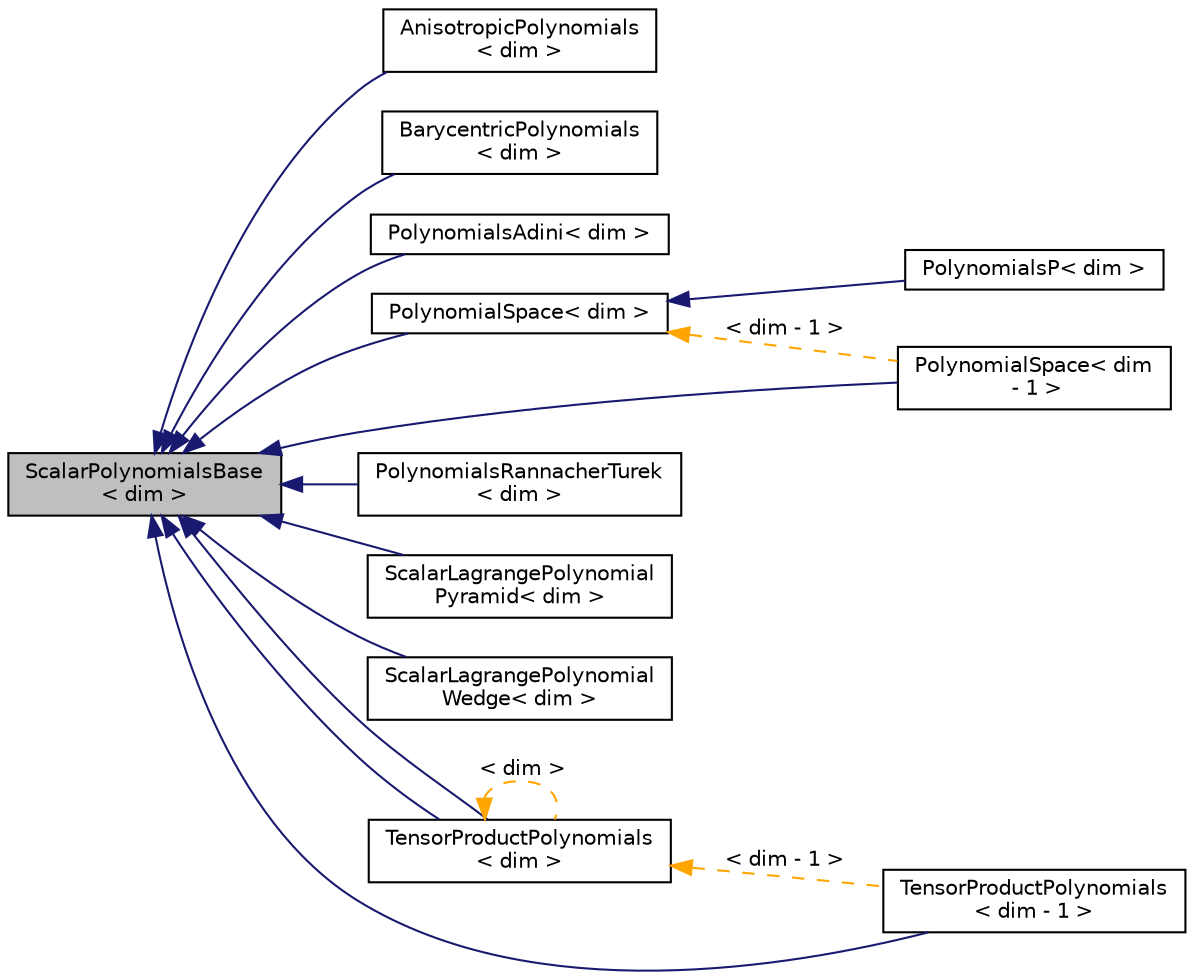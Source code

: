 digraph "ScalarPolynomialsBase&lt; dim &gt;"
{
 // LATEX_PDF_SIZE
  edge [fontname="Helvetica",fontsize="10",labelfontname="Helvetica",labelfontsize="10"];
  node [fontname="Helvetica",fontsize="10",shape=record];
  rankdir="LR";
  Node1 [label="ScalarPolynomialsBase\l\< dim \>",height=0.2,width=0.4,color="black", fillcolor="grey75", style="filled", fontcolor="black",tooltip=" "];
  Node1 -> Node2 [dir="back",color="midnightblue",fontsize="10",style="solid",fontname="Helvetica"];
  Node2 [label="AnisotropicPolynomials\l\< dim \>",height=0.2,width=0.4,color="black", fillcolor="white", style="filled",URL="$classAnisotropicPolynomials.html",tooltip=" "];
  Node1 -> Node3 [dir="back",color="midnightblue",fontsize="10",style="solid",fontname="Helvetica"];
  Node3 [label="BarycentricPolynomials\l\< dim \>",height=0.2,width=0.4,color="black", fillcolor="white", style="filled",URL="$classBarycentricPolynomials.html",tooltip=" "];
  Node1 -> Node4 [dir="back",color="midnightblue",fontsize="10",style="solid",fontname="Helvetica"];
  Node4 [label="PolynomialsAdini\< dim \>",height=0.2,width=0.4,color="black", fillcolor="white", style="filled",URL="$classPolynomialsAdini.html",tooltip=" "];
  Node1 -> Node5 [dir="back",color="midnightblue",fontsize="10",style="solid",fontname="Helvetica"];
  Node5 [label="PolynomialSpace\< dim \>",height=0.2,width=0.4,color="black", fillcolor="white", style="filled",URL="$classPolynomialSpace.html",tooltip=" "];
  Node5 -> Node6 [dir="back",color="midnightblue",fontsize="10",style="solid",fontname="Helvetica"];
  Node6 [label="PolynomialsP\< dim \>",height=0.2,width=0.4,color="black", fillcolor="white", style="filled",URL="$classPolynomialsP.html",tooltip=" "];
  Node5 -> Node7 [dir="back",color="orange",fontsize="10",style="dashed",label=" \< dim - 1 \>" ,fontname="Helvetica"];
  Node7 [label="PolynomialSpace\< dim\l - 1 \>",height=0.2,width=0.4,color="black", fillcolor="white", style="filled",URL="$classPolynomialSpace.html",tooltip=" "];
  Node1 -> Node7 [dir="back",color="midnightblue",fontsize="10",style="solid",fontname="Helvetica"];
  Node1 -> Node8 [dir="back",color="midnightblue",fontsize="10",style="solid",fontname="Helvetica"];
  Node8 [label="PolynomialsRannacherTurek\l\< dim \>",height=0.2,width=0.4,color="black", fillcolor="white", style="filled",URL="$classPolynomialsRannacherTurek.html",tooltip=" "];
  Node1 -> Node9 [dir="back",color="midnightblue",fontsize="10",style="solid",fontname="Helvetica"];
  Node9 [label="ScalarLagrangePolynomial\lPyramid\< dim \>",height=0.2,width=0.4,color="black", fillcolor="white", style="filled",URL="$classScalarLagrangePolynomialPyramid.html",tooltip=" "];
  Node1 -> Node10 [dir="back",color="midnightblue",fontsize="10",style="solid",fontname="Helvetica"];
  Node10 [label="ScalarLagrangePolynomial\lWedge\< dim \>",height=0.2,width=0.4,color="black", fillcolor="white", style="filled",URL="$classScalarLagrangePolynomialWedge.html",tooltip=" "];
  Node1 -> Node11 [dir="back",color="midnightblue",fontsize="10",style="solid",fontname="Helvetica"];
  Node11 [label="TensorProductPolynomials\l\< dim \>",height=0.2,width=0.4,color="black", fillcolor="white", style="filled",URL="$classTensorProductPolynomials.html",tooltip=" "];
  Node11 -> Node12 [dir="back",color="orange",fontsize="10",style="dashed",label=" \< dim - 1 \>" ,fontname="Helvetica"];
  Node12 [label="TensorProductPolynomials\l\< dim - 1 \>",height=0.2,width=0.4,color="black", fillcolor="white", style="filled",URL="$classTensorProductPolynomials.html",tooltip=" "];
  Node11 -> Node11 [dir="back",color="orange",fontsize="10",style="dashed",label=" \< dim \>" ,fontname="Helvetica"];
  Node1 -> Node12 [dir="back",color="midnightblue",fontsize="10",style="solid",fontname="Helvetica"];
  Node1 -> Node11 [dir="back",color="midnightblue",fontsize="10",style="solid",fontname="Helvetica"];
}
